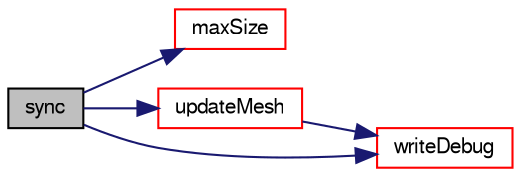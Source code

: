 digraph "sync"
{
  bgcolor="transparent";
  edge [fontname="FreeSans",fontsize="10",labelfontname="FreeSans",labelfontsize="10"];
  node [fontname="FreeSans",fontsize="10",shape=record];
  rankdir="LR";
  Node324 [label="sync",height=0.2,width=0.4,color="black", fillcolor="grey75", style="filled", fontcolor="black"];
  Node324 -> Node325 [color="midnightblue",fontsize="10",style="solid",fontname="FreeSans"];
  Node325 [label="maxSize",height=0.2,width=0.4,color="red",URL="$a25438.html#a2091229d7e4654b2b08e0344aad82fc9",tooltip="Return max index+1. "];
  Node324 -> Node327 [color="midnightblue",fontsize="10",style="solid",fontname="FreeSans"];
  Node327 [label="updateMesh",height=0.2,width=0.4,color="red",URL="$a25438.html#ac7d581e56f61ad4d997421e3a7470d42",tooltip="Update any stored data for new labels. "];
  Node327 -> Node631 [color="midnightblue",fontsize="10",style="solid",fontname="FreeSans"];
  Node631 [label="writeDebug",height=0.2,width=0.4,color="red",URL="$a25438.html#ac2ad209fd237c922034b7caa5bda5048",tooltip="Write maxLen items with label and coordinates. "];
  Node324 -> Node631 [color="midnightblue",fontsize="10",style="solid",fontname="FreeSans"];
}
